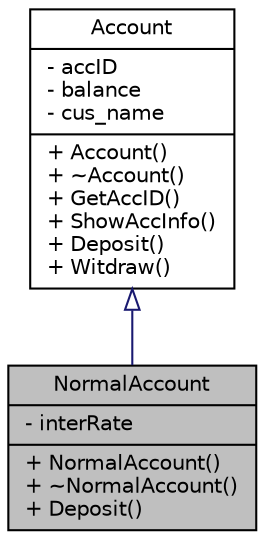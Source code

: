 digraph "NormalAccount"
{
 // LATEX_PDF_SIZE
  edge [fontname="Helvetica",fontsize="10",labelfontname="Helvetica",labelfontsize="10"];
  node [fontname="Helvetica",fontsize="10",shape=record];
  Node1 [label="{NormalAccount\n|- interRate\l|+ NormalAccount()\l+ ~NormalAccount()\l+ Deposit()\l}",height=0.2,width=0.4,color="black", fillcolor="grey75", style="filled", fontcolor="black",tooltip="기본계좌 생성 클래스"];
  Node2 -> Node1 [dir="back",color="midnightblue",fontsize="10",style="solid",arrowtail="onormal"];
  Node2 [label="{Account\n|- accID\l- balance\l- cus_name\l|+ Account()\l+ ~Account()\l+ GetAccID()\l+ ShowAccInfo()\l+ Deposit()\l+ Witdraw()\l}",height=0.2,width=0.4,color="black", fillcolor="white", style="filled",URL="$class_account.html",tooltip="계좌정보 클래스"];
}
